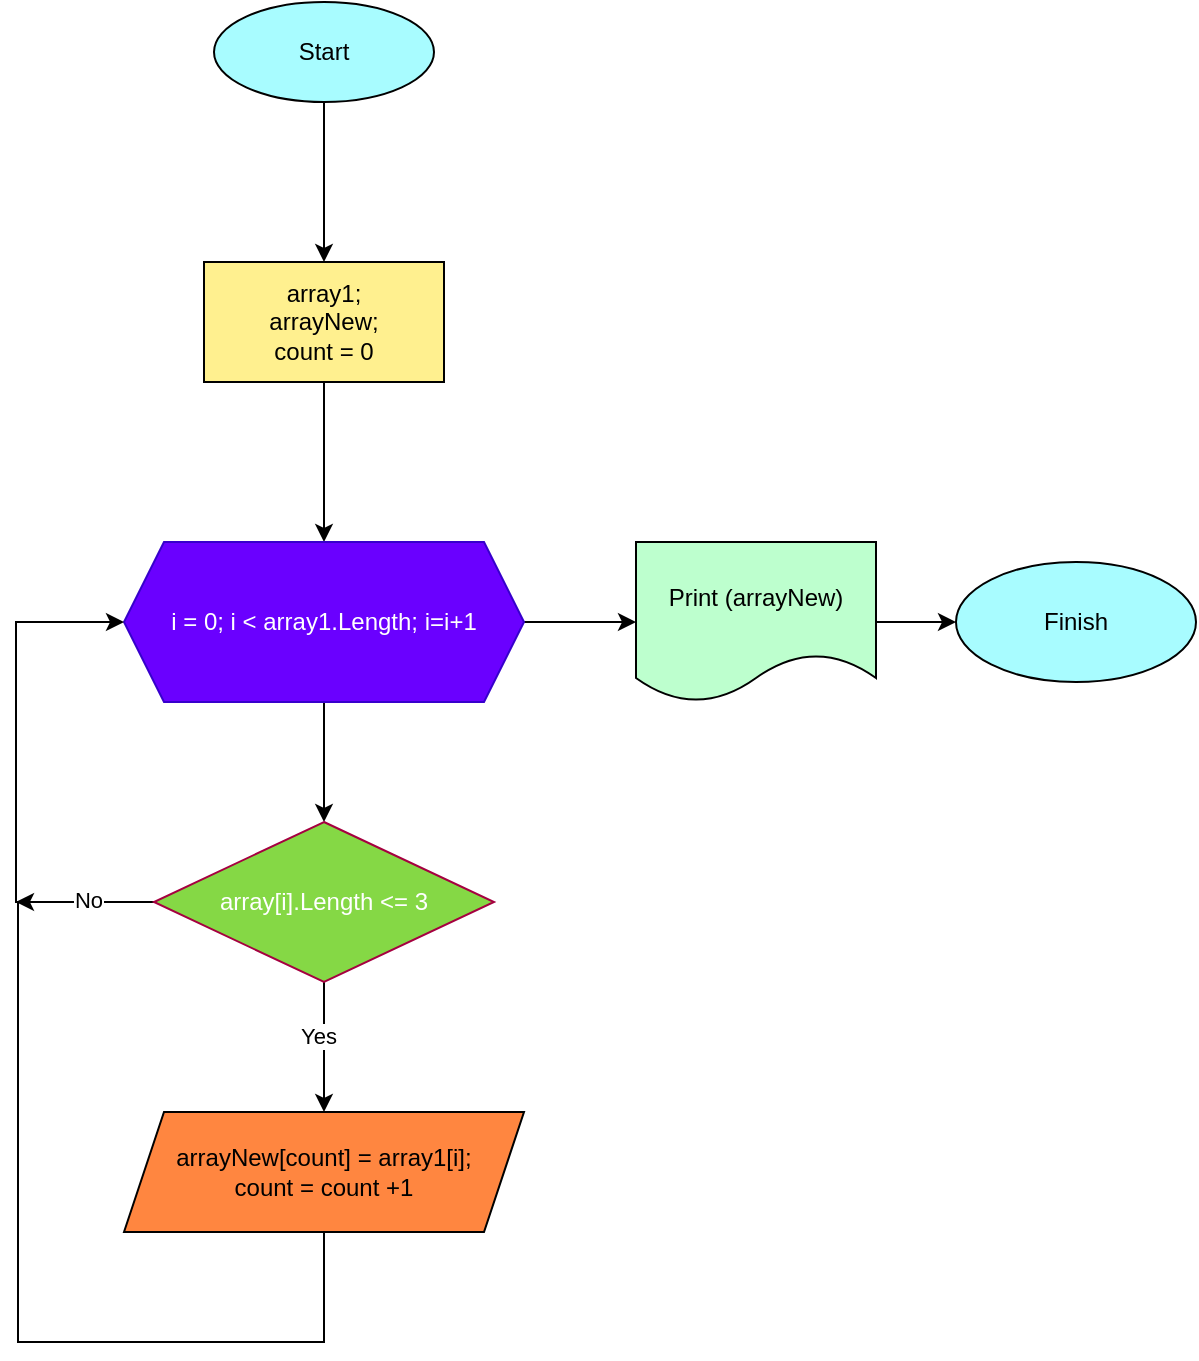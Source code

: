 <mxfile version="21.8.0" type="github">
  <diagram name="Page-1" id="_Yfvk3Ez9DMX68SssDiY">
    <mxGraphModel dx="1386" dy="767" grid="1" gridSize="10" guides="1" tooltips="1" connect="1" arrows="1" fold="1" page="1" pageScale="1" pageWidth="827" pageHeight="1169" math="0" shadow="0">
      <root>
        <mxCell id="0" />
        <mxCell id="1" parent="0" />
        <mxCell id="gKLcqPl8lPpqgGKzgX3a-5" value="" style="edgeStyle=orthogonalEdgeStyle;rounded=0;orthogonalLoop=1;jettySize=auto;html=1;" edge="1" parent="1" source="gKLcqPl8lPpqgGKzgX3a-1">
          <mxGeometry relative="1" as="geometry">
            <mxPoint x="414" y="160" as="targetPoint" />
          </mxGeometry>
        </mxCell>
        <mxCell id="gKLcqPl8lPpqgGKzgX3a-1" value="Start" style="ellipse;whiteSpace=wrap;html=1;fillColor=#A8FCFF;" vertex="1" parent="1">
          <mxGeometry x="359" y="30" width="110" height="50" as="geometry" />
        </mxCell>
        <mxCell id="gKLcqPl8lPpqgGKzgX3a-9" value="" style="edgeStyle=orthogonalEdgeStyle;rounded=0;orthogonalLoop=1;jettySize=auto;html=1;" edge="1" parent="1" source="gKLcqPl8lPpqgGKzgX3a-2" target="gKLcqPl8lPpqgGKzgX3a-8">
          <mxGeometry relative="1" as="geometry" />
        </mxCell>
        <mxCell id="gKLcqPl8lPpqgGKzgX3a-2" value="array1;&lt;br style=&quot;border-color: var(--border-color);&quot;&gt;arrayNew;&lt;br&gt;count = 0" style="rounded=0;whiteSpace=wrap;html=1;glass=0;shadow=0;fillColor=#FFF08F;" vertex="1" parent="1">
          <mxGeometry x="354" y="160" width="120" height="60" as="geometry" />
        </mxCell>
        <mxCell id="gKLcqPl8lPpqgGKzgX3a-11" value="" style="edgeStyle=orthogonalEdgeStyle;rounded=0;orthogonalLoop=1;jettySize=auto;html=1;" edge="1" parent="1" source="gKLcqPl8lPpqgGKzgX3a-8" target="gKLcqPl8lPpqgGKzgX3a-10">
          <mxGeometry relative="1" as="geometry" />
        </mxCell>
        <mxCell id="gKLcqPl8lPpqgGKzgX3a-19" value="" style="edgeStyle=orthogonalEdgeStyle;rounded=0;orthogonalLoop=1;jettySize=auto;html=1;" edge="1" parent="1" source="gKLcqPl8lPpqgGKzgX3a-8" target="gKLcqPl8lPpqgGKzgX3a-18">
          <mxGeometry relative="1" as="geometry" />
        </mxCell>
        <mxCell id="gKLcqPl8lPpqgGKzgX3a-8" value="i = 0; i &amp;lt; array1.Length; i=i+1" style="shape=hexagon;perimeter=hexagonPerimeter2;whiteSpace=wrap;html=1;fixedSize=1;fillColor=#6a00ff;fontColor=#ffffff;strokeColor=#3700CC;" vertex="1" parent="1">
          <mxGeometry x="314" y="300" width="200" height="80" as="geometry" />
        </mxCell>
        <mxCell id="gKLcqPl8lPpqgGKzgX3a-13" value="" style="edgeStyle=orthogonalEdgeStyle;rounded=0;orthogonalLoop=1;jettySize=auto;html=1;" edge="1" parent="1" source="gKLcqPl8lPpqgGKzgX3a-10" target="gKLcqPl8lPpqgGKzgX3a-12">
          <mxGeometry relative="1" as="geometry" />
        </mxCell>
        <mxCell id="gKLcqPl8lPpqgGKzgX3a-17" value="Yes" style="edgeLabel;html=1;align=center;verticalAlign=middle;resizable=0;points=[];" vertex="1" connectable="0" parent="gKLcqPl8lPpqgGKzgX3a-13">
          <mxGeometry x="-0.169" y="-3" relative="1" as="geometry">
            <mxPoint as="offset" />
          </mxGeometry>
        </mxCell>
        <mxCell id="gKLcqPl8lPpqgGKzgX3a-14" style="edgeStyle=orthogonalEdgeStyle;rounded=0;orthogonalLoop=1;jettySize=auto;html=1;exitX=0;exitY=0.5;exitDx=0;exitDy=0;entryX=0;entryY=0.5;entryDx=0;entryDy=0;" edge="1" parent="1" source="gKLcqPl8lPpqgGKzgX3a-10" target="gKLcqPl8lPpqgGKzgX3a-8">
          <mxGeometry relative="1" as="geometry">
            <Array as="points">
              <mxPoint x="260" y="480" />
              <mxPoint x="260" y="340" />
            </Array>
          </mxGeometry>
        </mxCell>
        <mxCell id="gKLcqPl8lPpqgGKzgX3a-16" value="No" style="edgeLabel;html=1;align=center;verticalAlign=middle;resizable=0;points=[];" vertex="1" connectable="0" parent="gKLcqPl8lPpqgGKzgX3a-14">
          <mxGeometry x="-0.749" y="-1" relative="1" as="geometry">
            <mxPoint as="offset" />
          </mxGeometry>
        </mxCell>
        <mxCell id="gKLcqPl8lPpqgGKzgX3a-10" value="array[i].Length &amp;lt;= 3" style="rhombus;whiteSpace=wrap;html=1;fillColor=#85D845;fontColor=#ffffff;strokeColor=#A50040;" vertex="1" parent="1">
          <mxGeometry x="329" y="440" width="170" height="80" as="geometry" />
        </mxCell>
        <mxCell id="gKLcqPl8lPpqgGKzgX3a-15" style="edgeStyle=orthogonalEdgeStyle;rounded=0;orthogonalLoop=1;jettySize=auto;html=1;exitX=0.5;exitY=1;exitDx=0;exitDy=0;" edge="1" parent="1" source="gKLcqPl8lPpqgGKzgX3a-12">
          <mxGeometry relative="1" as="geometry">
            <mxPoint x="260" y="480" as="targetPoint" />
            <Array as="points">
              <mxPoint x="414" y="700" />
              <mxPoint x="261" y="700" />
            </Array>
          </mxGeometry>
        </mxCell>
        <mxCell id="gKLcqPl8lPpqgGKzgX3a-12" value="arrayNew[count] = array1[i];&lt;br&gt;count = count +1" style="shape=parallelogram;perimeter=parallelogramPerimeter;whiteSpace=wrap;html=1;fixedSize=1;fillColor=#FF8640;" vertex="1" parent="1">
          <mxGeometry x="314" y="585" width="200" height="60" as="geometry" />
        </mxCell>
        <mxCell id="gKLcqPl8lPpqgGKzgX3a-21" value="" style="edgeStyle=orthogonalEdgeStyle;rounded=0;orthogonalLoop=1;jettySize=auto;html=1;" edge="1" parent="1" source="gKLcqPl8lPpqgGKzgX3a-18" target="gKLcqPl8lPpqgGKzgX3a-20">
          <mxGeometry relative="1" as="geometry" />
        </mxCell>
        <mxCell id="gKLcqPl8lPpqgGKzgX3a-18" value="Print (arrayNew)" style="shape=document;whiteSpace=wrap;html=1;boundedLbl=1;fillColor=#BDFFCE;" vertex="1" parent="1">
          <mxGeometry x="570" y="300" width="120" height="80" as="geometry" />
        </mxCell>
        <mxCell id="gKLcqPl8lPpqgGKzgX3a-20" value="Finish" style="ellipse;whiteSpace=wrap;html=1;fillColor=#A8FCFF;" vertex="1" parent="1">
          <mxGeometry x="730" y="310" width="120" height="60" as="geometry" />
        </mxCell>
      </root>
    </mxGraphModel>
  </diagram>
</mxfile>

